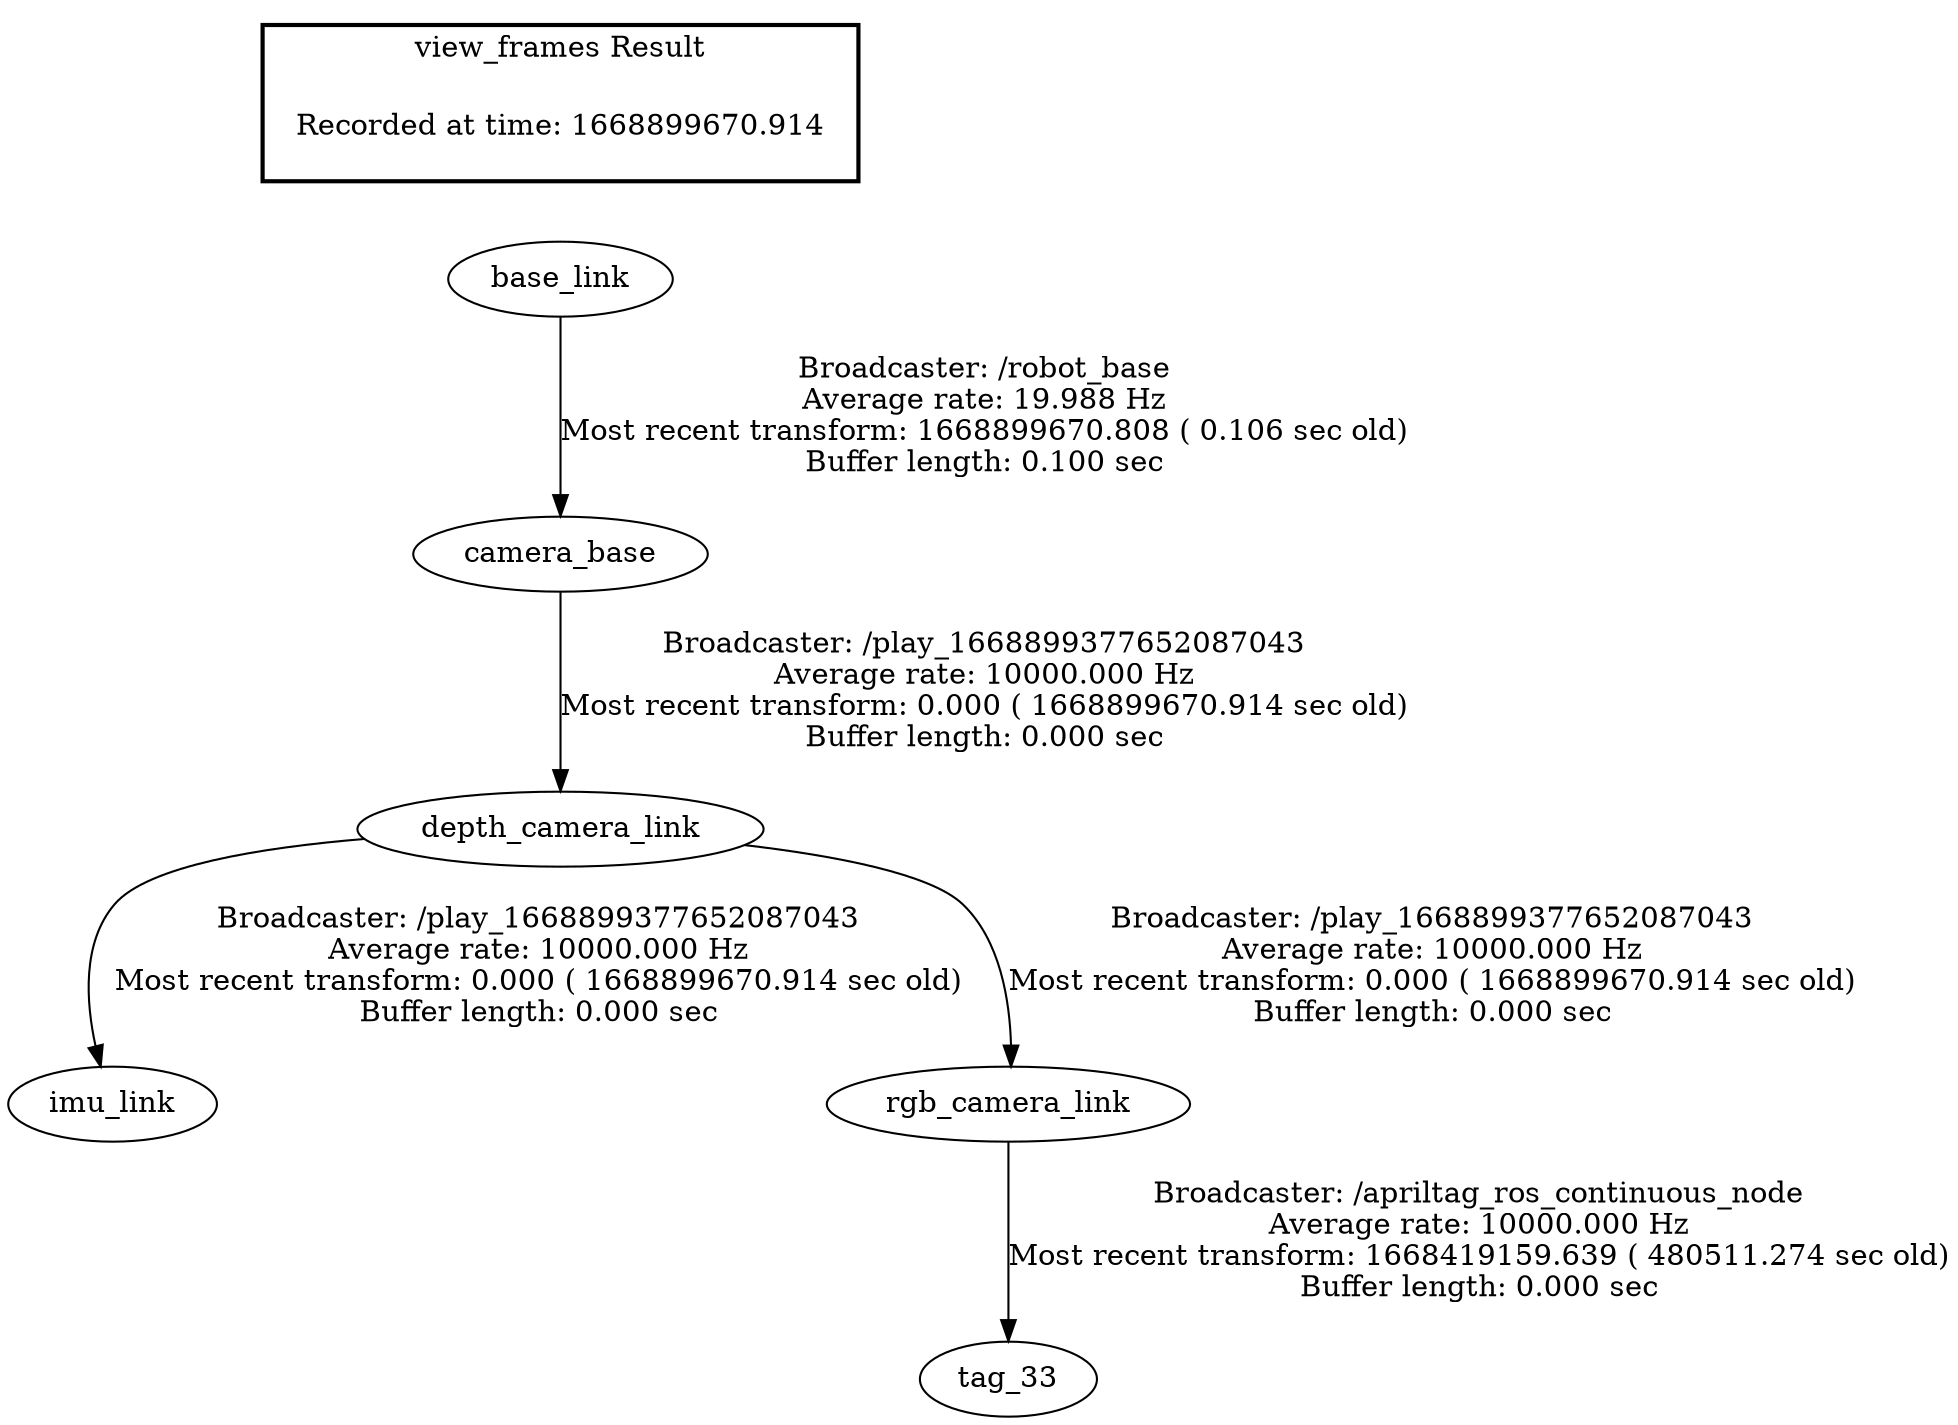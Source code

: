 digraph G {
"camera_base" -> "depth_camera_link"[label="Broadcaster: /play_1668899377652087043\nAverage rate: 10000.000 Hz\nMost recent transform: 0.000 ( 1668899670.914 sec old)\nBuffer length: 0.000 sec\n"];
"base_link" -> "camera_base"[label="Broadcaster: /robot_base\nAverage rate: 19.988 Hz\nMost recent transform: 1668899670.808 ( 0.106 sec old)\nBuffer length: 0.100 sec\n"];
"depth_camera_link" -> "imu_link"[label="Broadcaster: /play_1668899377652087043\nAverage rate: 10000.000 Hz\nMost recent transform: 0.000 ( 1668899670.914 sec old)\nBuffer length: 0.000 sec\n"];
"depth_camera_link" -> "rgb_camera_link"[label="Broadcaster: /play_1668899377652087043\nAverage rate: 10000.000 Hz\nMost recent transform: 0.000 ( 1668899670.914 sec old)\nBuffer length: 0.000 sec\n"];
"rgb_camera_link" -> "tag_33"[label="Broadcaster: /apriltag_ros_continuous_node\nAverage rate: 10000.000 Hz\nMost recent transform: 1668419159.639 ( 480511.274 sec old)\nBuffer length: 0.000 sec\n"];
edge [style=invis];
 subgraph cluster_legend { style=bold; color=black; label ="view_frames Result";
"Recorded at time: 1668899670.914"[ shape=plaintext ] ;
 }->"base_link";
}